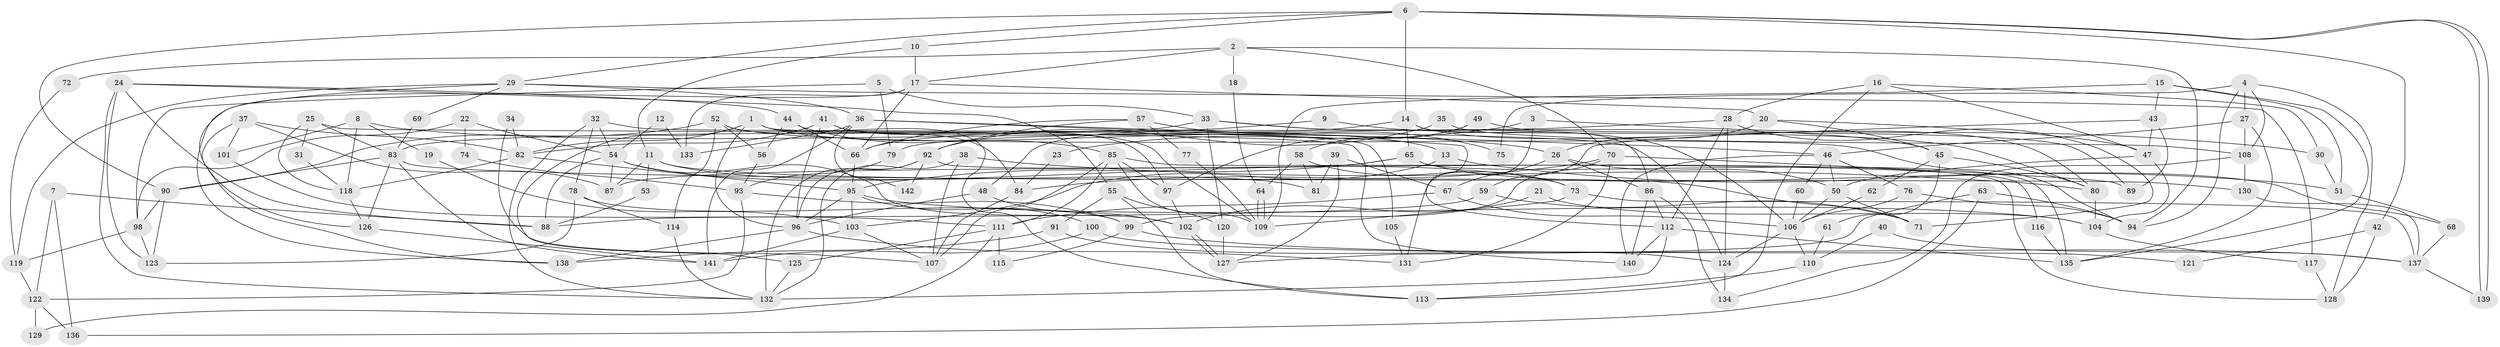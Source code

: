 // Generated by graph-tools (version 1.1) at 2025/26/03/09/25 03:26:13]
// undirected, 142 vertices, 284 edges
graph export_dot {
graph [start="1"]
  node [color=gray90,style=filled];
  1;
  2;
  3;
  4;
  5;
  6;
  7;
  8;
  9;
  10;
  11;
  12;
  13;
  14;
  15;
  16;
  17;
  18;
  19;
  20;
  21;
  22;
  23;
  24;
  25;
  26;
  27;
  28;
  29;
  30;
  31;
  32;
  33;
  34;
  35;
  36;
  37;
  38;
  39;
  40;
  41;
  42;
  43;
  44;
  45;
  46;
  47;
  48;
  49;
  50;
  51;
  52;
  53;
  54;
  55;
  56;
  57;
  58;
  59;
  60;
  61;
  62;
  63;
  64;
  65;
  66;
  67;
  68;
  69;
  70;
  71;
  72;
  73;
  74;
  75;
  76;
  77;
  78;
  79;
  80;
  81;
  82;
  83;
  84;
  85;
  86;
  87;
  88;
  89;
  90;
  91;
  92;
  93;
  94;
  95;
  96;
  97;
  98;
  99;
  100;
  101;
  102;
  103;
  104;
  105;
  106;
  107;
  108;
  109;
  110;
  111;
  112;
  113;
  114;
  115;
  116;
  117;
  118;
  119;
  120;
  121;
  122;
  123;
  124;
  125;
  126;
  127;
  128;
  129;
  130;
  131;
  132;
  133;
  134;
  135;
  136;
  137;
  138;
  139;
  140;
  141;
  142;
  1 -- 113;
  1 -- 96;
  1 -- 13;
  1 -- 82;
  1 -- 105;
  1 -- 125;
  2 -- 94;
  2 -- 17;
  2 -- 18;
  2 -- 70;
  2 -- 72;
  3 -- 131;
  3 -- 30;
  3 -- 23;
  4 -- 108;
  4 -- 94;
  4 -- 27;
  4 -- 75;
  4 -- 128;
  5 -- 33;
  5 -- 98;
  5 -- 79;
  6 -- 139;
  6 -- 139;
  6 -- 14;
  6 -- 10;
  6 -- 29;
  6 -- 42;
  6 -- 90;
  7 -- 122;
  7 -- 88;
  7 -- 136;
  8 -- 26;
  8 -- 118;
  8 -- 19;
  8 -- 101;
  9 -- 80;
  9 -- 66;
  10 -- 17;
  10 -- 11;
  11 -- 71;
  11 -- 53;
  11 -- 81;
  11 -- 87;
  12 -- 54;
  12 -- 133;
  13 -- 103;
  13 -- 51;
  14 -- 86;
  14 -- 65;
  14 -- 48;
  14 -- 80;
  15 -- 109;
  15 -- 135;
  15 -- 43;
  15 -- 51;
  16 -- 28;
  16 -- 47;
  16 -- 30;
  16 -- 113;
  17 -- 20;
  17 -- 66;
  17 -- 133;
  17 -- 138;
  18 -- 64;
  19 -- 103;
  20 -- 47;
  20 -- 26;
  20 -- 45;
  21 -- 102;
  21 -- 104;
  22 -- 98;
  22 -- 54;
  22 -- 74;
  23 -- 84;
  24 -- 123;
  24 -- 132;
  24 -- 44;
  24 -- 55;
  24 -- 88;
  25 -- 140;
  25 -- 83;
  25 -- 31;
  25 -- 118;
  26 -- 86;
  26 -- 67;
  26 -- 50;
  27 -- 135;
  27 -- 46;
  27 -- 108;
  28 -- 124;
  28 -- 112;
  28 -- 71;
  28 -- 79;
  29 -- 126;
  29 -- 36;
  29 -- 69;
  29 -- 117;
  29 -- 119;
  30 -- 51;
  31 -- 118;
  32 -- 54;
  32 -- 132;
  32 -- 78;
  32 -- 124;
  33 -- 45;
  33 -- 83;
  33 -- 106;
  33 -- 120;
  34 -- 107;
  34 -- 82;
  35 -- 108;
  35 -- 92;
  36 -- 46;
  36 -- 112;
  36 -- 133;
  36 -- 141;
  36 -- 142;
  37 -- 87;
  37 -- 82;
  37 -- 101;
  37 -- 138;
  38 -- 107;
  38 -- 132;
  38 -- 80;
  39 -- 127;
  39 -- 67;
  39 -- 81;
  40 -- 137;
  40 -- 110;
  41 -- 97;
  41 -- 82;
  41 -- 96;
  41 -- 109;
  42 -- 128;
  42 -- 121;
  43 -- 59;
  43 -- 47;
  43 -- 89;
  44 -- 85;
  44 -- 56;
  44 -- 66;
  45 -- 80;
  45 -- 61;
  45 -- 62;
  46 -- 50;
  46 -- 60;
  46 -- 76;
  46 -- 140;
  47 -- 50;
  47 -- 104;
  48 -- 96;
  48 -- 102;
  49 -- 97;
  49 -- 89;
  49 -- 58;
  50 -- 106;
  50 -- 71;
  51 -- 68;
  52 -- 84;
  52 -- 56;
  52 -- 90;
  52 -- 94;
  52 -- 114;
  53 -- 88;
  54 -- 102;
  54 -- 73;
  54 -- 87;
  54 -- 88;
  55 -- 91;
  55 -- 113;
  55 -- 120;
  56 -- 93;
  57 -- 66;
  57 -- 92;
  57 -- 75;
  57 -- 77;
  58 -- 81;
  58 -- 64;
  58 -- 73;
  59 -- 88;
  59 -- 71;
  60 -- 106;
  61 -- 110;
  62 -- 106;
  63 -- 94;
  63 -- 127;
  63 -- 136;
  64 -- 109;
  64 -- 109;
  65 -- 95;
  65 -- 87;
  65 -- 68;
  65 -- 135;
  66 -- 95;
  67 -- 111;
  67 -- 106;
  68 -- 137;
  69 -- 83;
  70 -- 99;
  70 -- 84;
  70 -- 89;
  70 -- 131;
  72 -- 119;
  73 -- 109;
  73 -- 137;
  74 -- 93;
  76 -- 106;
  76 -- 94;
  77 -- 109;
  78 -- 99;
  78 -- 114;
  78 -- 123;
  79 -- 93;
  80 -- 104;
  82 -- 95;
  82 -- 118;
  83 -- 141;
  83 -- 90;
  83 -- 126;
  83 -- 130;
  84 -- 107;
  85 -- 111;
  85 -- 109;
  85 -- 97;
  85 -- 107;
  85 -- 116;
  86 -- 140;
  86 -- 112;
  86 -- 134;
  90 -- 98;
  90 -- 123;
  91 -- 124;
  91 -- 138;
  92 -- 128;
  92 -- 96;
  92 -- 132;
  92 -- 142;
  93 -- 122;
  93 -- 99;
  95 -- 96;
  95 -- 104;
  95 -- 100;
  95 -- 103;
  96 -- 138;
  96 -- 131;
  97 -- 102;
  98 -- 123;
  98 -- 119;
  99 -- 137;
  99 -- 115;
  100 -- 141;
  100 -- 121;
  101 -- 111;
  102 -- 127;
  102 -- 127;
  103 -- 141;
  103 -- 107;
  104 -- 117;
  105 -- 131;
  106 -- 124;
  106 -- 110;
  108 -- 130;
  108 -- 134;
  110 -- 113;
  111 -- 125;
  111 -- 115;
  111 -- 129;
  112 -- 132;
  112 -- 135;
  112 -- 140;
  114 -- 132;
  116 -- 135;
  117 -- 128;
  118 -- 126;
  119 -- 122;
  120 -- 127;
  122 -- 136;
  122 -- 129;
  124 -- 134;
  125 -- 132;
  126 -- 141;
  130 -- 137;
  137 -- 139;
}
